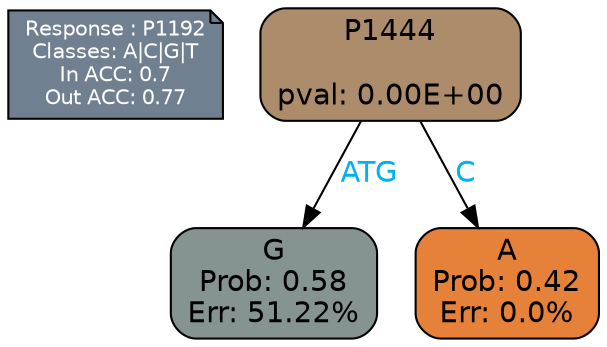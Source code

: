 digraph Tree {
node [shape=box, style="filled, rounded", color="black", fontname=helvetica] ;
graph [ranksep=equally, splines=polylines, bgcolor=transparent, dpi=600] ;
edge [fontname=helvetica] ;
LEGEND [label="Response : P1192
Classes: A|C|G|T
In ACC: 0.7
Out ACC: 0.77
",shape=note,align=left,style=filled,fillcolor="slategray",fontcolor="white",fontsize=10];1 [label="P1444

pval: 0.00E+00", fillcolor="#ad8c6b"] ;
2 [label="G
Prob: 0.58
Err: 51.22%", fillcolor="#859491"] ;
3 [label="A
Prob: 0.42
Err: 0.0%", fillcolor="#e58139"] ;
1 -> 2 [label="ATG",fontcolor=deepskyblue2] ;
1 -> 3 [label="C",fontcolor=deepskyblue2] ;
{rank = same; 2;3;}{rank = same; LEGEND;1;}}